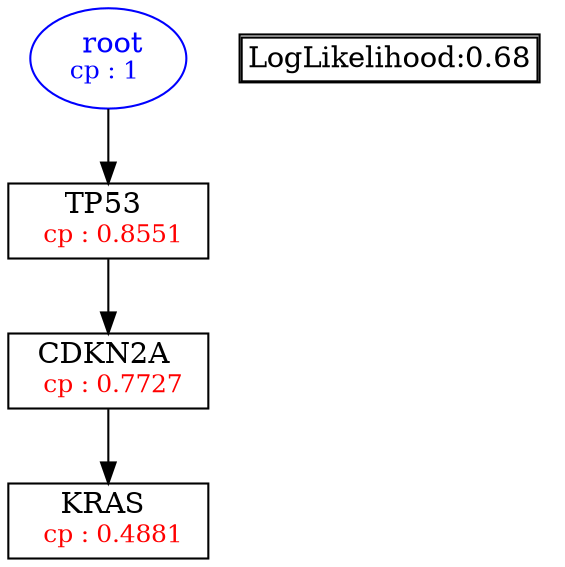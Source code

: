 digraph tree {
    "root" [label=<<font color='Blue'> root</font><br/><font color='Blue' POINT-SIZE='12'>cp : 1 </font>>, shape=oval, color=Blue];
    "S2" [label =<TP53 <br/> <font color='Red' POINT-SIZE='12'> cp : 0.8551 </font>>, shape=box];
    "S3" [label =<CDKN2A <br/> <font color='Red' POINT-SIZE='12'> cp : 0.7727 </font>>, shape=box];
    "S1" [label =<KRAS <br/> <font color='Red' POINT-SIZE='12'> cp : 0.4881 </font>>, shape=box];
    "root" -> "S2";
    "S2" -> "S3";
    "S3" -> "S1";

    node[shape=plaintext]
    fontsize="10"
    struct1 [label=
    <<TABLE BORDER="1" CELLBORDER="1" CELLSPACING="0" >
    <TR><TD ALIGN="LEFT">LogLikelihood:0.68</TD></TR>
    </TABLE>>];

}
